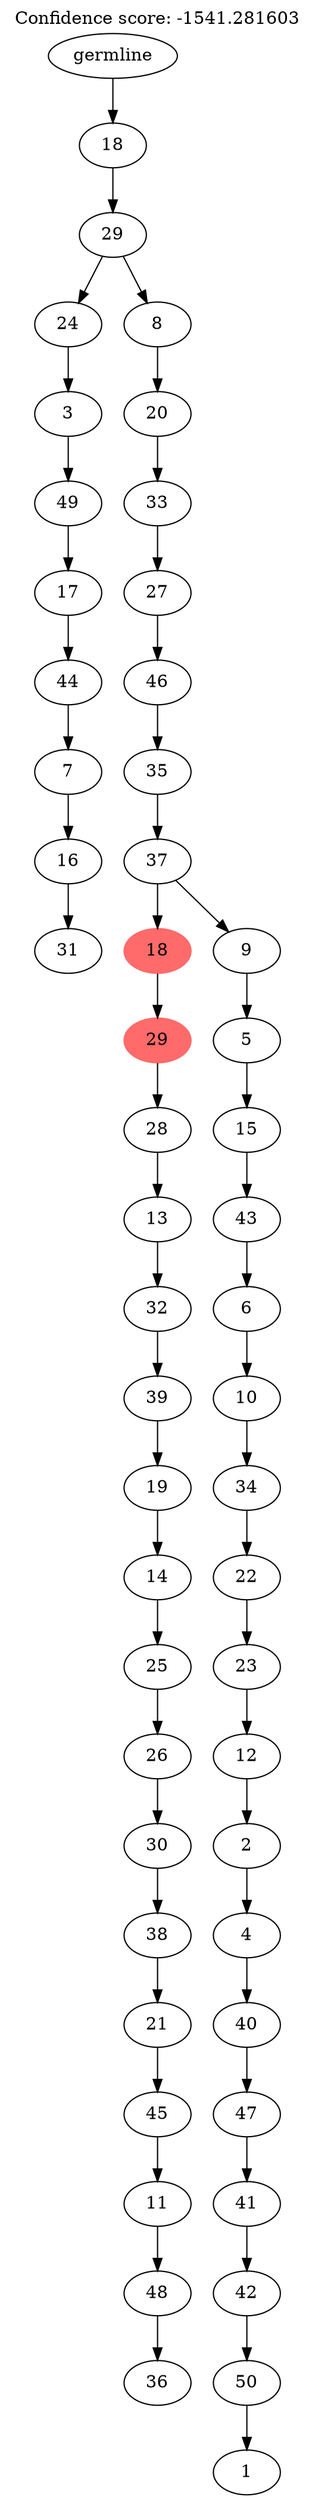 digraph g {
	"51" -> "52";
	"52" [label="31"];
	"50" -> "51";
	"51" [label="16"];
	"49" -> "50";
	"50" [label="7"];
	"48" -> "49";
	"49" [label="44"];
	"47" -> "48";
	"48" [label="17"];
	"46" -> "47";
	"47" [label="49"];
	"45" -> "46";
	"46" [label="3"];
	"43" -> "44";
	"44" [label="36"];
	"42" -> "43";
	"43" [label="48"];
	"41" -> "42";
	"42" [label="11"];
	"40" -> "41";
	"41" [label="45"];
	"39" -> "40";
	"40" [label="21"];
	"38" -> "39";
	"39" [label="38"];
	"37" -> "38";
	"38" [label="30"];
	"36" -> "37";
	"37" [label="26"];
	"35" -> "36";
	"36" [label="25"];
	"34" -> "35";
	"35" [label="14"];
	"33" -> "34";
	"34" [label="19"];
	"32" -> "33";
	"33" [label="39"];
	"31" -> "32";
	"32" [label="32"];
	"30" -> "31";
	"31" [label="13"];
	"29" -> "30";
	"30" [label="28"];
	"28" -> "29";
	"29" [color=indianred1, style=filled, label="29"];
	"26" -> "27";
	"27" [label="1"];
	"25" -> "26";
	"26" [label="50"];
	"24" -> "25";
	"25" [label="42"];
	"23" -> "24";
	"24" [label="41"];
	"22" -> "23";
	"23" [label="47"];
	"21" -> "22";
	"22" [label="40"];
	"20" -> "21";
	"21" [label="4"];
	"19" -> "20";
	"20" [label="2"];
	"18" -> "19";
	"19" [label="12"];
	"17" -> "18";
	"18" [label="23"];
	"16" -> "17";
	"17" [label="22"];
	"15" -> "16";
	"16" [label="34"];
	"14" -> "15";
	"15" [label="10"];
	"13" -> "14";
	"14" [label="6"];
	"12" -> "13";
	"13" [label="43"];
	"11" -> "12";
	"12" [label="15"];
	"10" -> "11";
	"11" [label="5"];
	"9" -> "10";
	"10" [label="9"];
	"9" -> "28";
	"28" [color=indianred1, style=filled, label="18"];
	"8" -> "9";
	"9" [label="37"];
	"7" -> "8";
	"8" [label="35"];
	"6" -> "7";
	"7" [label="46"];
	"5" -> "6";
	"6" [label="27"];
	"4" -> "5";
	"5" [label="33"];
	"3" -> "4";
	"4" [label="20"];
	"2" -> "3";
	"3" [label="8"];
	"2" -> "45";
	"45" [label="24"];
	"1" -> "2";
	"2" [label="29"];
	"0" -> "1";
	"1" [label="18"];
	"0" [label="germline"];
	labelloc="t";
	label="Confidence score: -1541.281603";
}
